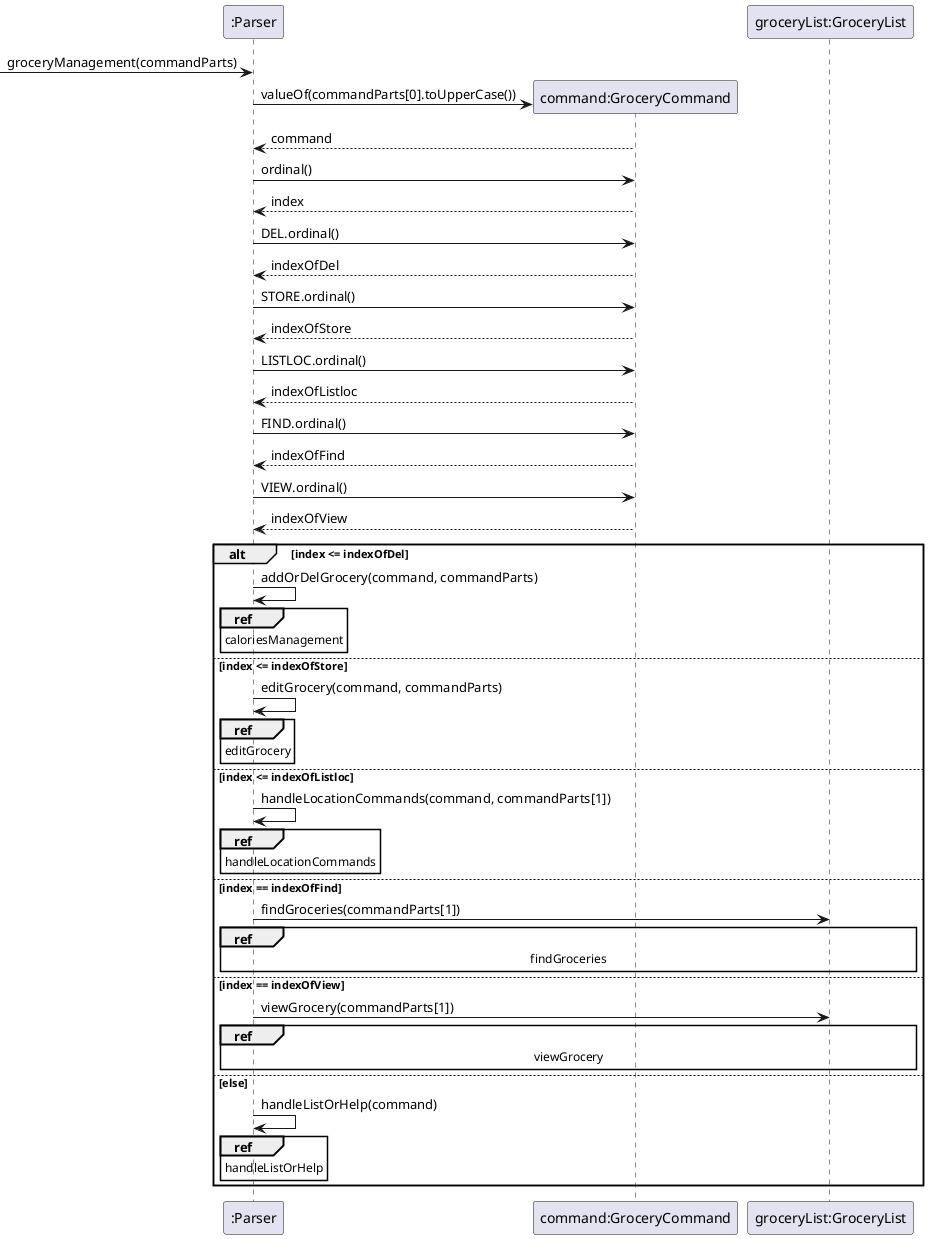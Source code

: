 @startuml

participant ":Parser" as p
participant "command:GroceryCommand" as g
participant "groceryList:GroceryList" as gl

 -> p : groceryManagement(commandParts)
create g
p -> g : valueOf(commandParts[0].toUpperCase())
g --> p : command

p -> g : ordinal()
g --> p : index
p -> g: DEL.ordinal()
g --> p : indexOfDel
p -> g: STORE.ordinal()
g --> p : indexOfStore
p -> g: LISTLOC.ordinal()
g --> p : indexOfListloc
p -> g: FIND.ordinal()
g --> p : indexOfFind
p -> g: VIEW.ordinal()
g --> p : indexOfView
alt index <= indexOfDel
    p -> p : addOrDelGrocery(command, commandParts)
    ref over p : caloriesManagement
else index <= indexOfStore
    p -> p : editGrocery(command, commandParts)
    ref over p : editGrocery
else index <= indexOfListloc
    p -> p : handleLocationCommands(command, commandParts[1])
    ref over p : handleLocationCommands
else index == indexOfFind
    p -> gl : findGroceries(commandParts[1])
    ref over p, gl : findGroceries
else index == indexOfView
    p -> gl : viewGrocery(commandParts[1])
    ref over p, gl : viewGrocery
else else
    p -> p : handleListOrHelp(command)
    ref over p : handleListOrHelp
end

@enduml